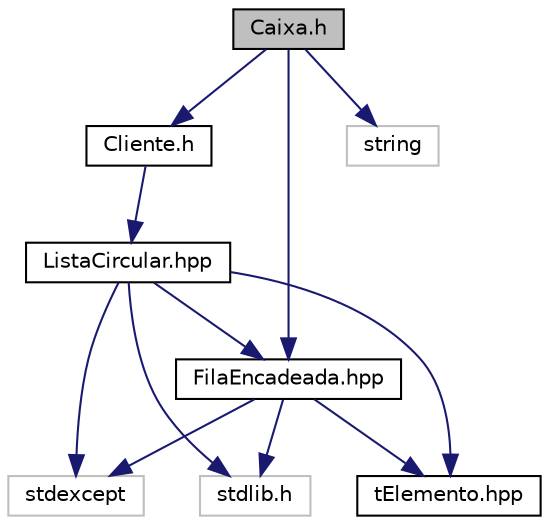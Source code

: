digraph "Caixa.h"
{
  edge [fontname="Helvetica",fontsize="10",labelfontname="Helvetica",labelfontsize="10"];
  node [fontname="Helvetica",fontsize="10",shape=record];
  Node1 [label="Caixa.h",height=0.2,width=0.4,color="black", fillcolor="grey75", style="filled" fontcolor="black"];
  Node1 -> Node2 [color="midnightblue",fontsize="10",style="solid",fontname="Helvetica"];
  Node2 [label="Cliente.h",height=0.2,width=0.4,color="black", fillcolor="white", style="filled",URL="$_cliente_8h.html"];
  Node2 -> Node3 [color="midnightblue",fontsize="10",style="solid",fontname="Helvetica"];
  Node3 [label="ListaCircular.hpp",height=0.2,width=0.4,color="black", fillcolor="white", style="filled",URL="$_lista_circular_8hpp.html"];
  Node3 -> Node4 [color="midnightblue",fontsize="10",style="solid",fontname="Helvetica"];
  Node4 [label="stdlib.h",height=0.2,width=0.4,color="grey75", fillcolor="white", style="filled"];
  Node3 -> Node5 [color="midnightblue",fontsize="10",style="solid",fontname="Helvetica"];
  Node5 [label="stdexcept",height=0.2,width=0.4,color="grey75", fillcolor="white", style="filled"];
  Node3 -> Node6 [color="midnightblue",fontsize="10",style="solid",fontname="Helvetica"];
  Node6 [label="tElemento.hpp",height=0.2,width=0.4,color="black", fillcolor="white", style="filled",URL="$t_elemento_8hpp.html"];
  Node3 -> Node7 [color="midnightblue",fontsize="10",style="solid",fontname="Helvetica"];
  Node7 [label="FilaEncadeada.hpp",height=0.2,width=0.4,color="black", fillcolor="white", style="filled",URL="$_fila_encadeada_8hpp.html"];
  Node7 -> Node4 [color="midnightblue",fontsize="10",style="solid",fontname="Helvetica"];
  Node7 -> Node5 [color="midnightblue",fontsize="10",style="solid",fontname="Helvetica"];
  Node7 -> Node6 [color="midnightblue",fontsize="10",style="solid",fontname="Helvetica"];
  Node1 -> Node7 [color="midnightblue",fontsize="10",style="solid",fontname="Helvetica"];
  Node1 -> Node8 [color="midnightblue",fontsize="10",style="solid",fontname="Helvetica"];
  Node8 [label="string",height=0.2,width=0.4,color="grey75", fillcolor="white", style="filled"];
}
